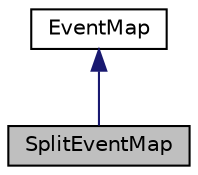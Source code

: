 digraph "SplitEventMap"
{
  edge [fontname="Helvetica",fontsize="10",labelfontname="Helvetica",labelfontsize="10"];
  node [fontname="Helvetica",fontsize="10",shape=record];
  Node0 [label="SplitEventMap",height=0.2,width=0.4,color="black", fillcolor="grey75", style="filled", fontcolor="black"];
  Node1 -> Node0 [dir="back",color="midnightblue",fontsize="10",style="solid",fontname="Helvetica"];
  Node1 [label="EventMap",height=0.2,width=0.4,color="black", fillcolor="white", style="filled",URL="$classkaldi_1_1EventMap.html",tooltip="A class that is capable of representing a generic mapping from EventType (which is a vector of (key..."];
}
